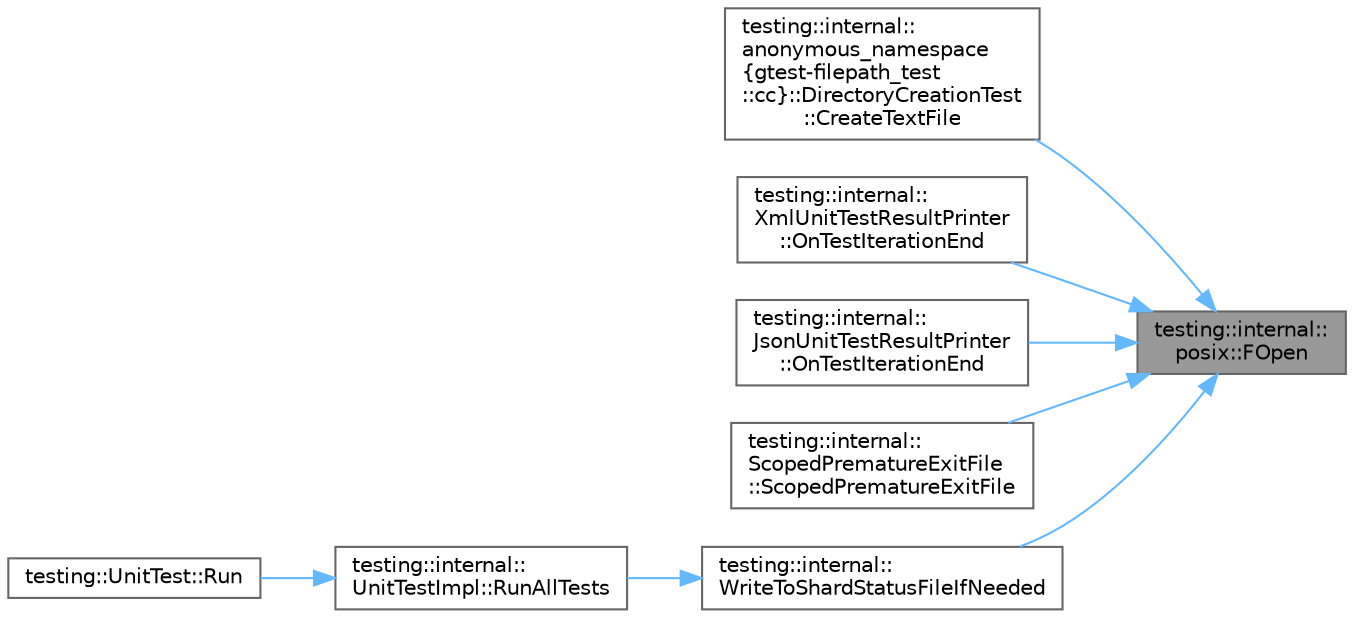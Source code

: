 digraph "testing::internal::posix::FOpen"
{
 // LATEX_PDF_SIZE
  bgcolor="transparent";
  edge [fontname=Helvetica,fontsize=10,labelfontname=Helvetica,labelfontsize=10];
  node [fontname=Helvetica,fontsize=10,shape=box,height=0.2,width=0.4];
  rankdir="RL";
  Node1 [id="Node000001",label="testing::internal::\lposix::FOpen",height=0.2,width=0.4,color="gray40", fillcolor="grey60", style="filled", fontcolor="black",tooltip=" "];
  Node1 -> Node2 [id="edge1_Node000001_Node000002",dir="back",color="steelblue1",style="solid",tooltip=" "];
  Node2 [id="Node000002",label="testing::internal::\lanonymous_namespace\l\{gtest-filepath_test\l::cc\}::DirectoryCreationTest\l::CreateTextFile",height=0.2,width=0.4,color="grey40", fillcolor="white", style="filled",URL="$classtesting_1_1internal_1_1anonymous__namespace_02gtest-filepath__test_8cc_03_1_1_directory_creation_test.html#acbffd2ee0168a87ce56f5bffee74c522",tooltip=" "];
  Node1 -> Node3 [id="edge2_Node000001_Node000003",dir="back",color="steelblue1",style="solid",tooltip=" "];
  Node3 [id="Node000003",label="testing::internal::\lXmlUnitTestResultPrinter\l::OnTestIterationEnd",height=0.2,width=0.4,color="grey40", fillcolor="white", style="filled",URL="$classtesting_1_1internal_1_1_xml_unit_test_result_printer.html#a2ae986dd2f4f2aed31cc6f3bc8c56898",tooltip=" "];
  Node1 -> Node4 [id="edge3_Node000001_Node000004",dir="back",color="steelblue1",style="solid",tooltip=" "];
  Node4 [id="Node000004",label="testing::internal::\lJsonUnitTestResultPrinter\l::OnTestIterationEnd",height=0.2,width=0.4,color="grey40", fillcolor="white", style="filled",URL="$classtesting_1_1internal_1_1_json_unit_test_result_printer.html#a44edb54cf1ab8cdcd56bda5058b8f1d6",tooltip=" "];
  Node1 -> Node5 [id="edge4_Node000001_Node000005",dir="back",color="steelblue1",style="solid",tooltip=" "];
  Node5 [id="Node000005",label="testing::internal::\lScopedPrematureExitFile\l::ScopedPrematureExitFile",height=0.2,width=0.4,color="grey40", fillcolor="white", style="filled",URL="$classtesting_1_1internal_1_1_scoped_premature_exit_file.html#ae520883b8a6984a864ce675acedff4a2",tooltip=" "];
  Node1 -> Node6 [id="edge5_Node000001_Node000006",dir="back",color="steelblue1",style="solid",tooltip=" "];
  Node6 [id="Node000006",label="testing::internal::\lWriteToShardStatusFileIfNeeded",height=0.2,width=0.4,color="grey40", fillcolor="white", style="filled",URL="$namespacetesting_1_1internal.html#a19b35b39782d41e6ef76e1910a3a502e",tooltip=" "];
  Node6 -> Node7 [id="edge6_Node000006_Node000007",dir="back",color="steelblue1",style="solid",tooltip=" "];
  Node7 [id="Node000007",label="testing::internal::\lUnitTestImpl::RunAllTests",height=0.2,width=0.4,color="grey40", fillcolor="white", style="filled",URL="$classtesting_1_1internal_1_1_unit_test_impl.html#a1fb6be9971f4768c4136a05aa9e7e375",tooltip=" "];
  Node7 -> Node8 [id="edge7_Node000007_Node000008",dir="back",color="steelblue1",style="solid",tooltip=" "];
  Node8 [id="Node000008",label="testing::UnitTest::Run",height=0.2,width=0.4,color="grey40", fillcolor="white", style="filled",URL="$classtesting_1_1_unit_test.html#a2febc800536b44500565f4c423f359d3",tooltip=" "];
}
